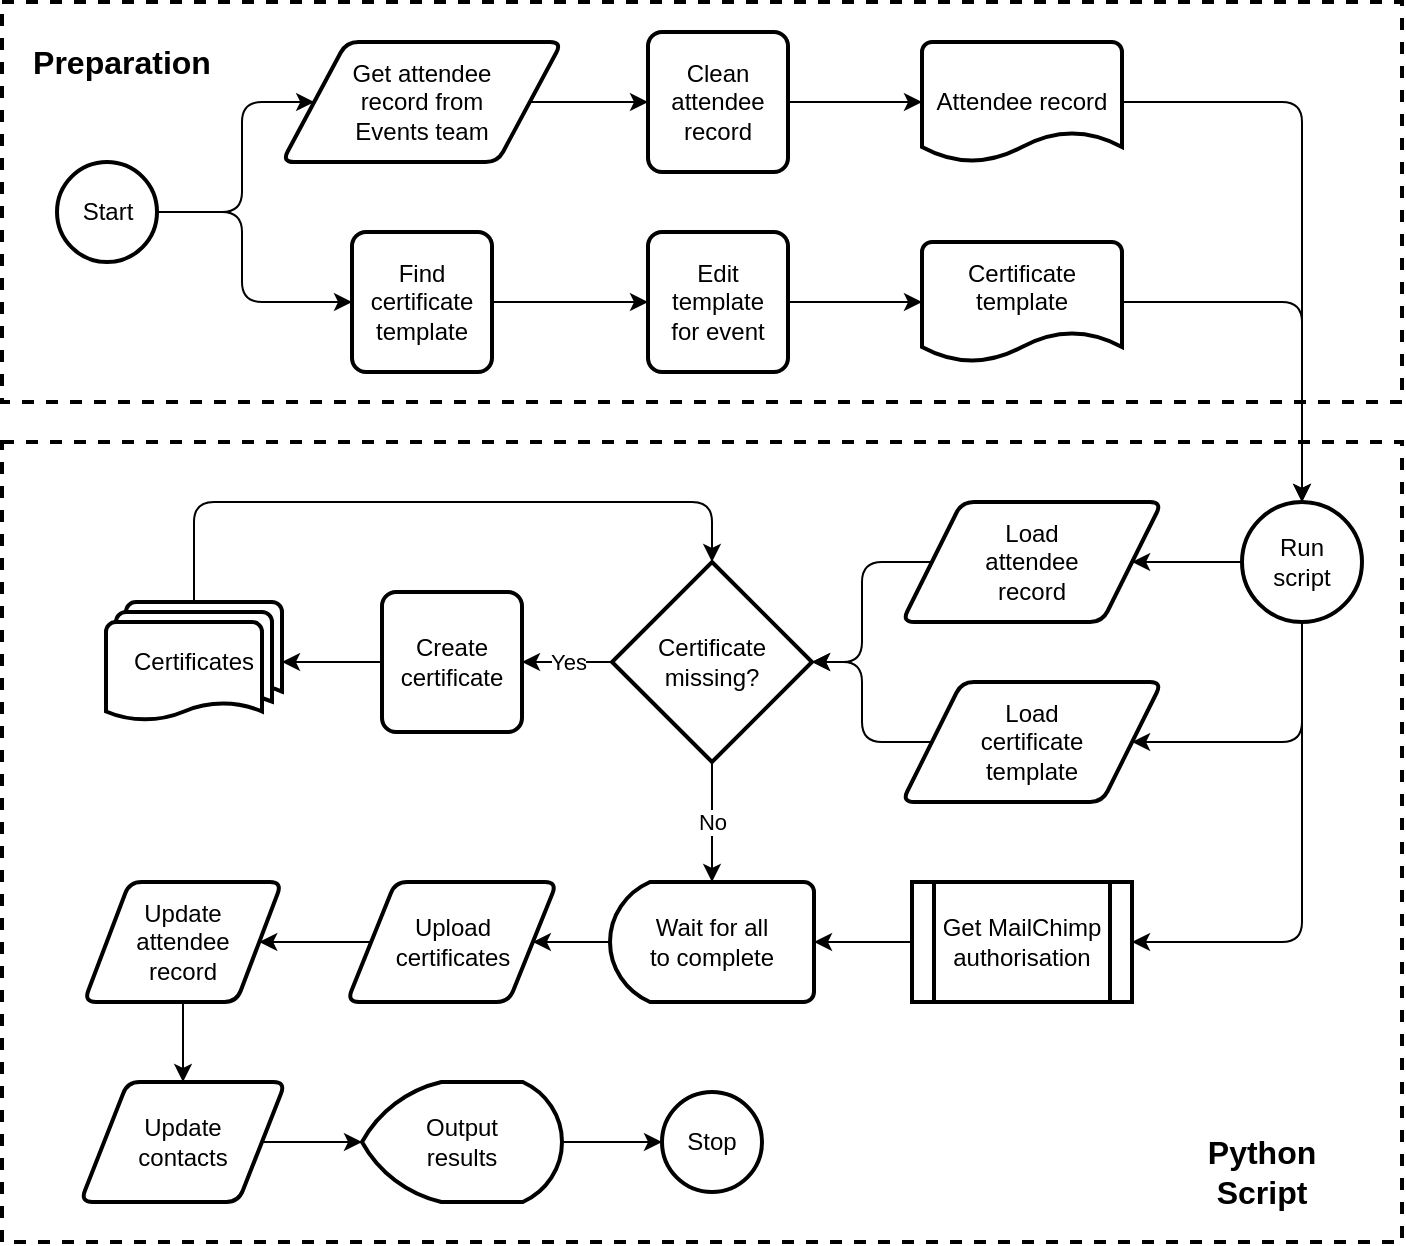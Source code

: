 <mxfile version="13.9.9" type="device"><diagram id="kgpKYQtTHZ0yAKxKKP6v" name="Page-1"><mxGraphModel dx="1086" dy="966" grid="1" gridSize="10" guides="1" tooltips="1" connect="1" arrows="1" fold="1" page="1" pageScale="1" pageWidth="740" pageHeight="670" math="0" shadow="0"><root><mxCell id="0"/><mxCell id="1" parent="0"/><mxCell id="9A0uFJiFDvzc9dM6QfZe-53" value="" style="whiteSpace=wrap;html=1;strokeWidth=2;fillColor=none;dashed=1;rounded=0;" parent="1" vertex="1"><mxGeometry x="20" y="250" width="700" height="400" as="geometry"/></mxCell><mxCell id="ay28Af7BAVp-5fYRi68v-88" value="" style="whiteSpace=wrap;html=1;strokeWidth=2;fillColor=none;dashed=1;rounded=0;" parent="1" vertex="1"><mxGeometry x="20" y="30" width="700" height="200" as="geometry"/></mxCell><mxCell id="ay28Af7BAVp-5fYRi68v-3" value="Start" style="strokeWidth=2;html=1;shape=mxgraph.flowchart.start_2;whiteSpace=wrap;rounded=1;" parent="1" vertex="1"><mxGeometry x="47.5" y="110" width="50" height="50" as="geometry"/></mxCell><mxCell id="ay28Af7BAVp-5fYRi68v-4" value="Get attendee&lt;br&gt;record from&lt;br&gt;Events team" style="shape=parallelogram;html=1;strokeWidth=2;perimeter=parallelogramPerimeter;whiteSpace=wrap;arcSize=12;size=0.23;rounded=1;" parent="1" vertex="1"><mxGeometry x="160" y="50" width="140" height="60" as="geometry"/></mxCell><mxCell id="ay28Af7BAVp-5fYRi68v-5" value="Clean attendee&lt;br&gt;record" style="whiteSpace=wrap;html=1;absoluteArcSize=1;arcSize=14;strokeWidth=2;rounded=1;" parent="1" vertex="1"><mxGeometry x="343" y="45" width="70" height="70" as="geometry"/></mxCell><mxCell id="ay28Af7BAVp-5fYRi68v-21" value="" style="endArrow=classic;html=1;entryX=0;entryY=0.5;entryDx=0;entryDy=0;exitX=1;exitY=0.5;exitDx=0;exitDy=0;" parent="1" source="ay28Af7BAVp-5fYRi68v-4" target="ay28Af7BAVp-5fYRi68v-5" edge="1"><mxGeometry width="50" height="50" relative="1" as="geometry"><mxPoint x="262.5" y="430" as="sourcePoint"/><mxPoint x="312.5" y="380" as="targetPoint"/></mxGeometry></mxCell><mxCell id="ay28Af7BAVp-5fYRi68v-22" value="" style="endArrow=classic;html=1;entryX=0;entryY=0.5;entryDx=0;entryDy=0;exitX=1;exitY=0.5;exitDx=0;exitDy=0;exitPerimeter=0;" parent="1" source="ay28Af7BAVp-5fYRi68v-3" target="ay28Af7BAVp-5fYRi68v-4" edge="1"><mxGeometry width="50" height="50" relative="1" as="geometry"><mxPoint x="402.5" y="360" as="sourcePoint"/><mxPoint x="452.5" y="310" as="targetPoint"/><Array as="points"><mxPoint x="140" y="135"/><mxPoint x="140" y="80"/></Array></mxGeometry></mxCell><mxCell id="ay28Af7BAVp-5fYRi68v-92" value="Preparation" style="text;html=1;strokeColor=none;fillColor=none;align=center;verticalAlign=middle;whiteSpace=wrap;dashed=1;fontStyle=1;fontSize=16;rounded=1;" parent="1" vertex="1"><mxGeometry x="30" y="40" width="100" height="40" as="geometry"/></mxCell><mxCell id="9A0uFJiFDvzc9dM6QfZe-2" value="" style="endArrow=classic;html=1;exitX=1;exitY=0.5;exitDx=0;exitDy=0;entryX=0;entryY=0.5;entryDx=0;entryDy=0;" parent="1" source="9A0uFJiFDvzc9dM6QfZe-4" target="BRKmINRJ-bpQYRTRuEKO-1" edge="1"><mxGeometry width="50" height="50" relative="1" as="geometry"><mxPoint x="350" y="230" as="sourcePoint"/><mxPoint x="338.73" y="180" as="targetPoint"/></mxGeometry></mxCell><mxCell id="9A0uFJiFDvzc9dM6QfZe-4" value="Find certificate&lt;br&gt;template" style="whiteSpace=wrap;html=1;absoluteArcSize=1;arcSize=14;strokeWidth=2;rounded=1;" parent="1" vertex="1"><mxGeometry x="195" y="145" width="70" height="70" as="geometry"/></mxCell><mxCell id="9A0uFJiFDvzc9dM6QfZe-5" value="" style="endArrow=classic;html=1;entryX=0;entryY=0.5;entryDx=0;entryDy=0;exitX=1;exitY=0.5;exitDx=0;exitDy=0;exitPerimeter=0;" parent="1" source="ay28Af7BAVp-5fYRi68v-3" target="9A0uFJiFDvzc9dM6QfZe-4" edge="1"><mxGeometry width="50" height="50" relative="1" as="geometry"><mxPoint x="350" y="240" as="sourcePoint"/><mxPoint x="400" y="190" as="targetPoint"/><Array as="points"><mxPoint x="140" y="135"/><mxPoint x="140" y="180"/></Array></mxGeometry></mxCell><mxCell id="9A0uFJiFDvzc9dM6QfZe-8" value="Certificate&lt;br&gt;template&lt;br&gt;&amp;nbsp;" style="strokeWidth=2;html=1;shape=mxgraph.flowchart.document2;whiteSpace=wrap;size=0.25;rounded=1;" parent="1" vertex="1"><mxGeometry x="480" y="150" width="100" height="60" as="geometry"/></mxCell><mxCell id="9A0uFJiFDvzc9dM6QfZe-9" value="Attendee record" style="strokeWidth=2;html=1;shape=mxgraph.flowchart.document2;whiteSpace=wrap;size=0.25;rounded=1;" parent="1" vertex="1"><mxGeometry x="480" y="50" width="100" height="60" as="geometry"/></mxCell><mxCell id="9A0uFJiFDvzc9dM6QfZe-10" value="" style="endArrow=classic;html=1;entryX=0;entryY=0.5;entryDx=0;entryDy=0;entryPerimeter=0;exitX=1;exitY=0.5;exitDx=0;exitDy=0;" parent="1" source="BRKmINRJ-bpQYRTRuEKO-1" target="9A0uFJiFDvzc9dM6QfZe-8" edge="1"><mxGeometry width="50" height="50" relative="1" as="geometry"><mxPoint x="417.27" y="180" as="sourcePoint"/><mxPoint x="450" y="260" as="targetPoint"/></mxGeometry></mxCell><mxCell id="9A0uFJiFDvzc9dM6QfZe-12" value="" style="endArrow=classic;html=1;entryX=0;entryY=0.5;entryDx=0;entryDy=0;entryPerimeter=0;exitX=1;exitY=0.5;exitDx=0;exitDy=0;" parent="1" source="ay28Af7BAVp-5fYRi68v-5" target="9A0uFJiFDvzc9dM6QfZe-9" edge="1"><mxGeometry width="50" height="50" relative="1" as="geometry"><mxPoint x="400" y="290" as="sourcePoint"/><mxPoint x="450" y="240" as="targetPoint"/></mxGeometry></mxCell><mxCell id="9A0uFJiFDvzc9dM6QfZe-14" value="Run&lt;br&gt;script" style="strokeWidth=2;html=1;shape=mxgraph.flowchart.start_2;whiteSpace=wrap;rounded=1;" parent="1" vertex="1"><mxGeometry x="640" y="280" width="60" height="60" as="geometry"/></mxCell><mxCell id="9A0uFJiFDvzc9dM6QfZe-16" value="" style="endArrow=classic;html=1;entryX=0.5;entryY=0;entryDx=0;entryDy=0;entryPerimeter=0;exitX=1;exitY=0.5;exitDx=0;exitDy=0;exitPerimeter=0;" parent="1" source="9A0uFJiFDvzc9dM6QfZe-9" target="9A0uFJiFDvzc9dM6QfZe-14" edge="1"><mxGeometry width="50" height="50" relative="1" as="geometry"><mxPoint x="400" y="290" as="sourcePoint"/><mxPoint x="450" y="240" as="targetPoint"/><Array as="points"><mxPoint x="670" y="80"/></Array></mxGeometry></mxCell><mxCell id="9A0uFJiFDvzc9dM6QfZe-17" value="" style="endArrow=classic;html=1;entryX=0.5;entryY=0;entryDx=0;entryDy=0;entryPerimeter=0;exitX=1;exitY=0.5;exitDx=0;exitDy=0;exitPerimeter=0;" parent="1" source="9A0uFJiFDvzc9dM6QfZe-8" target="9A0uFJiFDvzc9dM6QfZe-14" edge="1"><mxGeometry width="50" height="50" relative="1" as="geometry"><mxPoint x="400" y="290" as="sourcePoint"/><mxPoint x="450" y="240" as="targetPoint"/><Array as="points"><mxPoint x="670" y="180"/></Array></mxGeometry></mxCell><mxCell id="9A0uFJiFDvzc9dM6QfZe-19" value="Load&lt;br&gt;certificate&lt;br&gt;template" style="shape=parallelogram;html=1;strokeWidth=2;perimeter=parallelogramPerimeter;whiteSpace=wrap;arcSize=12;size=0.23;rounded=1;" parent="1" vertex="1"><mxGeometry x="470" y="370" width="130" height="60" as="geometry"/></mxCell><mxCell id="9A0uFJiFDvzc9dM6QfZe-20" value="Load&lt;br&gt;attendee&lt;br&gt;record" style="shape=parallelogram;html=1;strokeWidth=2;perimeter=parallelogramPerimeter;whiteSpace=wrap;arcSize=12;size=0.23;rounded=1;" parent="1" vertex="1"><mxGeometry x="470" y="280" width="130" height="60" as="geometry"/></mxCell><mxCell id="9A0uFJiFDvzc9dM6QfZe-23" value="" style="endArrow=classic;html=1;exitX=0.5;exitY=1;exitDx=0;exitDy=0;exitPerimeter=0;entryX=1;entryY=0.5;entryDx=0;entryDy=0;" parent="1" source="9A0uFJiFDvzc9dM6QfZe-14" target="9A0uFJiFDvzc9dM6QfZe-38" edge="1"><mxGeometry width="50" height="50" relative="1" as="geometry"><mxPoint x="400" y="380" as="sourcePoint"/><mxPoint x="630" y="530" as="targetPoint"/><Array as="points"><mxPoint x="670" y="500"/></Array></mxGeometry></mxCell><mxCell id="9A0uFJiFDvzc9dM6QfZe-24" value="" style="endArrow=classic;html=1;entryX=1;entryY=0.5;entryDx=0;entryDy=0;exitX=0.5;exitY=1;exitDx=0;exitDy=0;exitPerimeter=0;" parent="1" source="9A0uFJiFDvzc9dM6QfZe-14" target="9A0uFJiFDvzc9dM6QfZe-19" edge="1"><mxGeometry width="50" height="50" relative="1" as="geometry"><mxPoint x="400" y="380" as="sourcePoint"/><mxPoint x="450" y="330" as="targetPoint"/><Array as="points"><mxPoint x="670" y="400"/></Array></mxGeometry></mxCell><mxCell id="9A0uFJiFDvzc9dM6QfZe-25" value="" style="endArrow=classic;html=1;entryX=1;entryY=0.5;entryDx=0;entryDy=0;exitX=0;exitY=0.5;exitDx=0;exitDy=0;exitPerimeter=0;" parent="1" source="9A0uFJiFDvzc9dM6QfZe-14" target="9A0uFJiFDvzc9dM6QfZe-20" edge="1"><mxGeometry width="50" height="50" relative="1" as="geometry"><mxPoint x="400" y="380" as="sourcePoint"/><mxPoint x="450" y="330" as="targetPoint"/></mxGeometry></mxCell><mxCell id="9A0uFJiFDvzc9dM6QfZe-26" value="" style="endArrow=classic;html=1;exitX=0;exitY=0.5;exitDx=0;exitDy=0;entryX=1;entryY=0.5;entryDx=0;entryDy=0;entryPerimeter=0;" parent="1" source="9A0uFJiFDvzc9dM6QfZe-20" target="9A0uFJiFDvzc9dM6QfZe-29" edge="1"><mxGeometry width="50" height="50" relative="1" as="geometry"><mxPoint x="300" y="490" as="sourcePoint"/><mxPoint x="430" y="310" as="targetPoint"/><Array as="points"><mxPoint x="450" y="310"/><mxPoint x="450" y="360"/></Array></mxGeometry></mxCell><mxCell id="9A0uFJiFDvzc9dM6QfZe-29" value="Certificate&lt;br&gt;missing?" style="strokeWidth=2;html=1;shape=mxgraph.flowchart.decision;whiteSpace=wrap;rounded=0;" parent="1" vertex="1"><mxGeometry x="325" y="310" width="100" height="100" as="geometry"/></mxCell><mxCell id="9A0uFJiFDvzc9dM6QfZe-30" value="Create&lt;br&gt;certificate" style="whiteSpace=wrap;html=1;absoluteArcSize=1;arcSize=14;strokeWidth=2;rounded=1;" parent="1" vertex="1"><mxGeometry x="210" y="325" width="70" height="70" as="geometry"/></mxCell><mxCell id="9A0uFJiFDvzc9dM6QfZe-32" value="Certificates" style="strokeWidth=2;html=1;shape=mxgraph.flowchart.multi-document;whiteSpace=wrap;rounded=0;" parent="1" vertex="1"><mxGeometry x="72" y="330" width="88" height="60" as="geometry"/></mxCell><mxCell id="9A0uFJiFDvzc9dM6QfZe-33" value="" style="endArrow=classic;html=1;entryX=1;entryY=0.5;entryDx=0;entryDy=0;entryPerimeter=0;exitX=0;exitY=0.5;exitDx=0;exitDy=0;" parent="1" source="9A0uFJiFDvzc9dM6QfZe-30" target="9A0uFJiFDvzc9dM6QfZe-32" edge="1"><mxGeometry width="50" height="50" relative="1" as="geometry"><mxPoint x="360" y="380" as="sourcePoint"/><mxPoint x="410" y="330" as="targetPoint"/></mxGeometry></mxCell><mxCell id="9A0uFJiFDvzc9dM6QfZe-34" value="Yes" style="endArrow=classic;html=1;entryX=1;entryY=0.5;entryDx=0;entryDy=0;exitX=0;exitY=0.5;exitDx=0;exitDy=0;exitPerimeter=0;" parent="1" source="9A0uFJiFDvzc9dM6QfZe-29" target="9A0uFJiFDvzc9dM6QfZe-30" edge="1"><mxGeometry width="50" height="50" relative="1" as="geometry"><mxPoint x="360" y="380" as="sourcePoint"/><mxPoint x="410" y="330" as="targetPoint"/></mxGeometry></mxCell><mxCell id="9A0uFJiFDvzc9dM6QfZe-35" value="" style="endArrow=classic;html=1;entryX=1;entryY=0.5;entryDx=0;entryDy=0;entryPerimeter=0;exitX=0;exitY=0.5;exitDx=0;exitDy=0;" parent="1" source="9A0uFJiFDvzc9dM6QfZe-19" target="9A0uFJiFDvzc9dM6QfZe-29" edge="1"><mxGeometry width="50" height="50" relative="1" as="geometry"><mxPoint x="360" y="380" as="sourcePoint"/><mxPoint x="410" y="330" as="targetPoint"/><Array as="points"><mxPoint x="450" y="400"/><mxPoint x="450" y="360"/></Array></mxGeometry></mxCell><mxCell id="9A0uFJiFDvzc9dM6QfZe-36" value="" style="endArrow=classic;html=1;exitX=0.5;exitY=0;exitDx=0;exitDy=0;exitPerimeter=0;entryX=0.5;entryY=0;entryDx=0;entryDy=0;entryPerimeter=0;" parent="1" source="9A0uFJiFDvzc9dM6QfZe-32" target="9A0uFJiFDvzc9dM6QfZe-29" edge="1"><mxGeometry width="50" height="50" relative="1" as="geometry"><mxPoint x="360" y="380" as="sourcePoint"/><mxPoint x="400" y="300" as="targetPoint"/><Array as="points"><mxPoint x="116" y="280"/><mxPoint x="375" y="280"/></Array></mxGeometry></mxCell><mxCell id="9A0uFJiFDvzc9dM6QfZe-38" value="Get MailChimp&lt;br&gt;authorisation" style="shape=process;whiteSpace=wrap;html=1;backgroundOutline=1;rounded=0;strokeWidth=2;" parent="1" vertex="1"><mxGeometry x="475" y="470" width="110" height="60" as="geometry"/></mxCell><mxCell id="9A0uFJiFDvzc9dM6QfZe-40" value="Upload&lt;br&gt;certificates" style="shape=parallelogram;html=1;strokeWidth=2;perimeter=parallelogramPerimeter;whiteSpace=wrap;arcSize=12;size=0.23;rounded=1;" parent="1" vertex="1"><mxGeometry x="192.5" y="470" width="105" height="60" as="geometry"/></mxCell><mxCell id="9A0uFJiFDvzc9dM6QfZe-41" value="No" style="endArrow=classic;html=1;exitX=0.5;exitY=1;exitDx=0;exitDy=0;exitPerimeter=0;entryX=0.5;entryY=1;entryDx=0;entryDy=0;entryPerimeter=0;" parent="1" source="9A0uFJiFDvzc9dM6QfZe-29" target="0YeGHAkirQDKtDmFjHpt-1" edge="1"><mxGeometry width="50" height="50" relative="1" as="geometry"><mxPoint x="360" y="470" as="sourcePoint"/><mxPoint x="-50" y="410" as="targetPoint"/></mxGeometry></mxCell><mxCell id="9A0uFJiFDvzc9dM6QfZe-43" value="Update&lt;br&gt;attendee&lt;br&gt;record" style="shape=parallelogram;html=1;strokeWidth=2;perimeter=parallelogramPerimeter;whiteSpace=wrap;arcSize=12;size=0.23;rounded=1;" parent="1" vertex="1"><mxGeometry x="61" y="470" width="99" height="60" as="geometry"/></mxCell><mxCell id="9A0uFJiFDvzc9dM6QfZe-44" value="" style="endArrow=classic;html=1;entryX=1;entryY=0.5;entryDx=0;entryDy=0;exitX=0;exitY=0.5;exitDx=0;exitDy=0;" parent="1" source="9A0uFJiFDvzc9dM6QfZe-40" target="9A0uFJiFDvzc9dM6QfZe-43" edge="1"><mxGeometry width="50" height="50" relative="1" as="geometry"><mxPoint x="360" y="480" as="sourcePoint"/><mxPoint x="410" y="430" as="targetPoint"/></mxGeometry></mxCell><mxCell id="9A0uFJiFDvzc9dM6QfZe-45" value="Update&lt;br&gt;contacts" style="shape=parallelogram;html=1;strokeWidth=2;perimeter=parallelogramPerimeter;whiteSpace=wrap;arcSize=12;size=0.23;rounded=1;" parent="1" vertex="1"><mxGeometry x="59.25" y="570" width="102.5" height="60" as="geometry"/></mxCell><mxCell id="9A0uFJiFDvzc9dM6QfZe-49" value="Output&lt;br&gt;results" style="strokeWidth=2;html=1;shape=mxgraph.flowchart.display;whiteSpace=wrap;rounded=0;" parent="1" vertex="1"><mxGeometry x="200" y="570" width="100" height="60" as="geometry"/></mxCell><mxCell id="9A0uFJiFDvzc9dM6QfZe-51" value="Stop" style="strokeWidth=2;html=1;shape=mxgraph.flowchart.start_2;whiteSpace=wrap;rounded=1;" parent="1" vertex="1"><mxGeometry x="350" y="575" width="50" height="50" as="geometry"/></mxCell><mxCell id="9A0uFJiFDvzc9dM6QfZe-52" value="" style="endArrow=classic;html=1;entryX=0;entryY=0.5;entryDx=0;entryDy=0;entryPerimeter=0;exitX=1;exitY=0.5;exitDx=0;exitDy=0;exitPerimeter=0;" parent="1" source="9A0uFJiFDvzc9dM6QfZe-49" target="9A0uFJiFDvzc9dM6QfZe-51" edge="1"><mxGeometry width="50" height="50" relative="1" as="geometry"><mxPoint x="360" y="590" as="sourcePoint"/><mxPoint x="410" y="540" as="targetPoint"/></mxGeometry></mxCell><mxCell id="9A0uFJiFDvzc9dM6QfZe-54" value="Python Script" style="text;html=1;strokeColor=none;fillColor=none;align=center;verticalAlign=middle;whiteSpace=wrap;dashed=1;fontStyle=1;fontSize=16;rounded=1;" parent="1" vertex="1"><mxGeometry x="600" y="595" width="100" height="40" as="geometry"/></mxCell><mxCell id="0YeGHAkirQDKtDmFjHpt-1" value="Wait for all&lt;br&gt;to complete" style="strokeWidth=2;html=1;shape=mxgraph.flowchart.delay;whiteSpace=wrap;flipV=1;flipH=1;" parent="1" vertex="1"><mxGeometry x="324" y="470" width="102" height="60" as="geometry"/></mxCell><mxCell id="0YeGHAkirQDKtDmFjHpt-2" value="" style="endArrow=classic;html=1;entryX=0;entryY=0.5;entryDx=0;entryDy=0;entryPerimeter=0;exitX=0;exitY=0.5;exitDx=0;exitDy=0;" parent="1" source="9A0uFJiFDvzc9dM6QfZe-38" target="0YeGHAkirQDKtDmFjHpt-1" edge="1"><mxGeometry width="50" height="50" relative="1" as="geometry"><mxPoint x="290" y="450" as="sourcePoint"/><mxPoint x="340" y="400" as="targetPoint"/></mxGeometry></mxCell><mxCell id="0YeGHAkirQDKtDmFjHpt-3" value="" style="endArrow=classic;html=1;entryX=1;entryY=0.5;entryDx=0;entryDy=0;exitX=1;exitY=0.5;exitDx=0;exitDy=0;exitPerimeter=0;" parent="1" source="0YeGHAkirQDKtDmFjHpt-1" target="9A0uFJiFDvzc9dM6QfZe-40" edge="1"><mxGeometry width="50" height="50" relative="1" as="geometry"><mxPoint x="290" y="450" as="sourcePoint"/><mxPoint x="340" y="400" as="targetPoint"/></mxGeometry></mxCell><mxCell id="0YeGHAkirQDKtDmFjHpt-4" value="" style="endArrow=classic;html=1;entryX=0.5;entryY=0;entryDx=0;entryDy=0;exitX=0.5;exitY=1;exitDx=0;exitDy=0;" parent="1" source="9A0uFJiFDvzc9dM6QfZe-43" target="9A0uFJiFDvzc9dM6QfZe-45" edge="1"><mxGeometry width="50" height="50" relative="1" as="geometry"><mxPoint x="290" y="450" as="sourcePoint"/><mxPoint x="340" y="400" as="targetPoint"/></mxGeometry></mxCell><mxCell id="0YeGHAkirQDKtDmFjHpt-5" value="" style="endArrow=classic;html=1;entryX=0;entryY=0.5;entryDx=0;entryDy=0;entryPerimeter=0;exitX=1;exitY=0.5;exitDx=0;exitDy=0;" parent="1" source="9A0uFJiFDvzc9dM6QfZe-45" target="9A0uFJiFDvzc9dM6QfZe-49" edge="1"><mxGeometry width="50" height="50" relative="1" as="geometry"><mxPoint x="290" y="450" as="sourcePoint"/><mxPoint x="340" y="400" as="targetPoint"/></mxGeometry></mxCell><mxCell id="BRKmINRJ-bpQYRTRuEKO-1" value="Edit template&lt;br&gt;for event" style="whiteSpace=wrap;html=1;absoluteArcSize=1;arcSize=14;strokeWidth=2;rounded=1;" vertex="1" parent="1"><mxGeometry x="343" y="145" width="70" height="70" as="geometry"/></mxCell></root></mxGraphModel></diagram></mxfile>